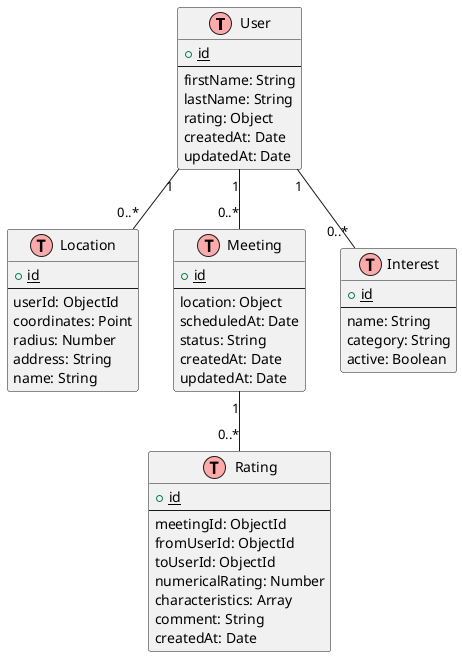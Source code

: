 @startuml
!define table(x) class x << (T,#FFAAAA) >>
!define primary_key(x) <u>x</u>
hide methods
hide stereotypes

table(User) {
  + primary_key(id)
  --
  firstName: String
  lastName: String
  rating: Object
  createdAt: Date
  updatedAt: Date
}

table(Location) {
  + primary_key(id)
  --
  userId: ObjectId
  coordinates: Point
  radius: Number
  address: String
  name: String
}

table(Meeting) {
  + primary_key(id)
  --
  location: Object
  scheduledAt: Date
  status: String
  createdAt: Date
  updatedAt: Date
}

table(Rating) {
  + primary_key(id)
  --
  meetingId: ObjectId
  fromUserId: ObjectId
  toUserId: ObjectId
  numericalRating: Number
  characteristics: Array
  comment: String
  createdAt: Date
}

table(Interest) {
  + primary_key(id)
  --
  name: String
  category: String
  active: Boolean
}

User "1" -- "0..*" Location
User "1" -- "0..*" Meeting
Meeting "1" -- "0..*" Rating
User "1" -- "0..*" Interest
@enduml
